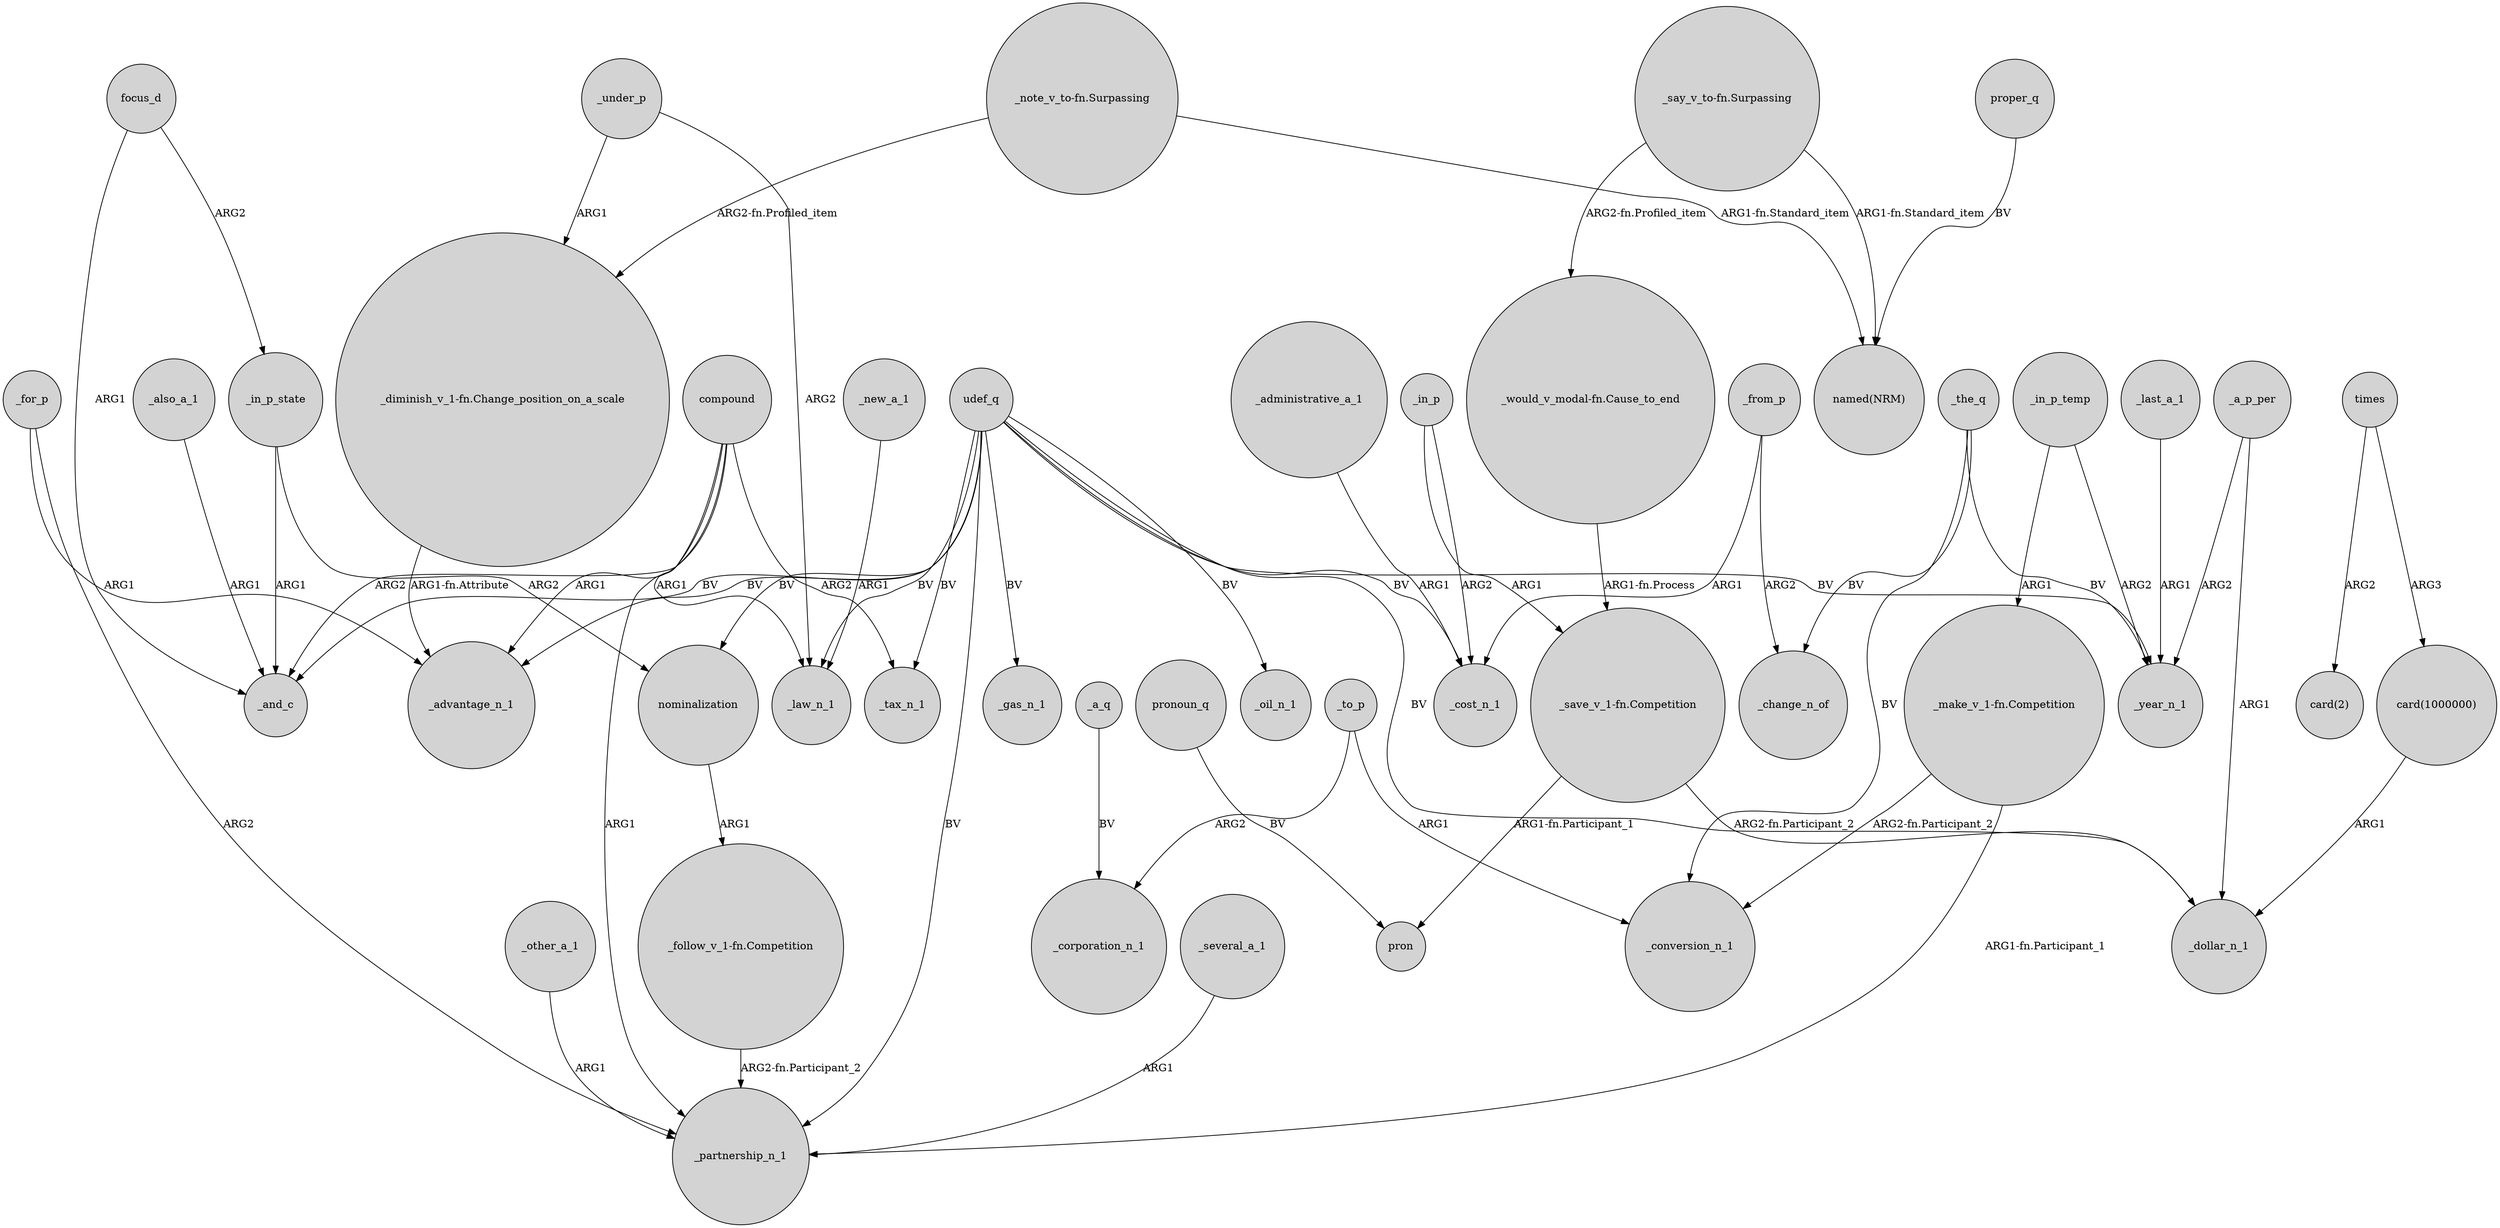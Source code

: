 digraph {
	node [shape=circle style=filled]
	_in_p_state -> nominalization [label=ARG2]
	_from_p -> _cost_n_1 [label=ARG1]
	focus_d -> _in_p_state [label=ARG2]
	_for_p -> _partnership_n_1 [label=ARG2]
	_new_a_1 -> _law_n_1 [label=ARG1]
	proper_q -> "named(NRM)" [label=BV]
	_other_a_1 -> _partnership_n_1 [label=ARG1]
	"_would_v_modal-fn.Cause_to_end" -> "_save_v_1-fn.Competition" [label="ARG1-fn.Process"]
	_in_p -> _cost_n_1 [label=ARG2]
	compound -> _advantage_n_1 [label=ARG1]
	_administrative_a_1 -> _cost_n_1 [label=ARG1]
	"_save_v_1-fn.Competition" -> _dollar_n_1 [label="ARG2-fn.Participant_2"]
	udef_q -> _oil_n_1 [label=BV]
	_to_p -> _corporation_n_1 [label=ARG2]
	udef_q -> nominalization [label=BV]
	udef_q -> _partnership_n_1 [label=BV]
	udef_q -> _tax_n_1 [label=BV]
	"_save_v_1-fn.Competition" -> pron [label="ARG1-fn.Participant_1"]
	_a_p_per -> _year_n_1 [label=ARG2]
	times -> "card(1000000)" [label=ARG3]
	nominalization -> "_follow_v_1-fn.Competition" [label=ARG1]
	times -> "card(2)" [label=ARG2]
	"_make_v_1-fn.Competition" -> _partnership_n_1 [label="ARG1-fn.Participant_1"]
	_under_p -> _law_n_1 [label=ARG2]
	_in_p_temp -> "_make_v_1-fn.Competition" [label=ARG1]
	_the_q -> _conversion_n_1 [label=BV]
	udef_q -> _and_c [label=BV]
	"_note_v_to-fn.Surpassing" -> "_diminish_v_1-fn.Change_position_on_a_scale" [label="ARG2-fn.Profiled_item"]
	_several_a_1 -> _partnership_n_1 [label=ARG1]
	compound -> _and_c [label=ARG2]
	_a_q -> _corporation_n_1 [label=BV]
	pronoun_q -> pron [label=BV]
	_for_p -> _advantage_n_1 [label=ARG1]
	compound -> _partnership_n_1 [label=ARG1]
	_in_p_state -> _and_c [label=ARG1]
	"_say_v_to-fn.Surpassing" -> "_would_v_modal-fn.Cause_to_end" [label="ARG2-fn.Profiled_item"]
	"_diminish_v_1-fn.Change_position_on_a_scale" -> _advantage_n_1 [label="ARG1-fn.Attribute"]
	_the_q -> _year_n_1 [label=BV]
	_to_p -> _conversion_n_1 [label=ARG1]
	_last_a_1 -> _year_n_1 [label=ARG1]
	compound -> _tax_n_1 [label=ARG2]
	udef_q -> _dollar_n_1 [label=BV]
	focus_d -> _and_c [label=ARG1]
	_the_q -> _change_n_of [label=BV]
	"card(1000000)" -> _dollar_n_1 [label=ARG1]
	udef_q -> _advantage_n_1 [label=BV]
	"_say_v_to-fn.Surpassing" -> "named(NRM)" [label="ARG1-fn.Standard_item"]
	_a_p_per -> _dollar_n_1 [label=ARG1]
	_in_p_temp -> _year_n_1 [label=ARG2]
	_from_p -> _change_n_of [label=ARG2]
	compound -> _law_n_1 [label=ARG1]
	udef_q -> _year_n_1 [label=BV]
	_in_p -> "_save_v_1-fn.Competition" [label=ARG1]
	"_note_v_to-fn.Surpassing" -> "named(NRM)" [label="ARG1-fn.Standard_item"]
	_under_p -> "_diminish_v_1-fn.Change_position_on_a_scale" [label=ARG1]
	"_make_v_1-fn.Competition" -> _conversion_n_1 [label="ARG2-fn.Participant_2"]
	udef_q -> _law_n_1 [label=BV]
	"_follow_v_1-fn.Competition" -> _partnership_n_1 [label="ARG2-fn.Participant_2"]
	udef_q -> _gas_n_1 [label=BV]
	_also_a_1 -> _and_c [label=ARG1]
	udef_q -> _cost_n_1 [label=BV]
}
